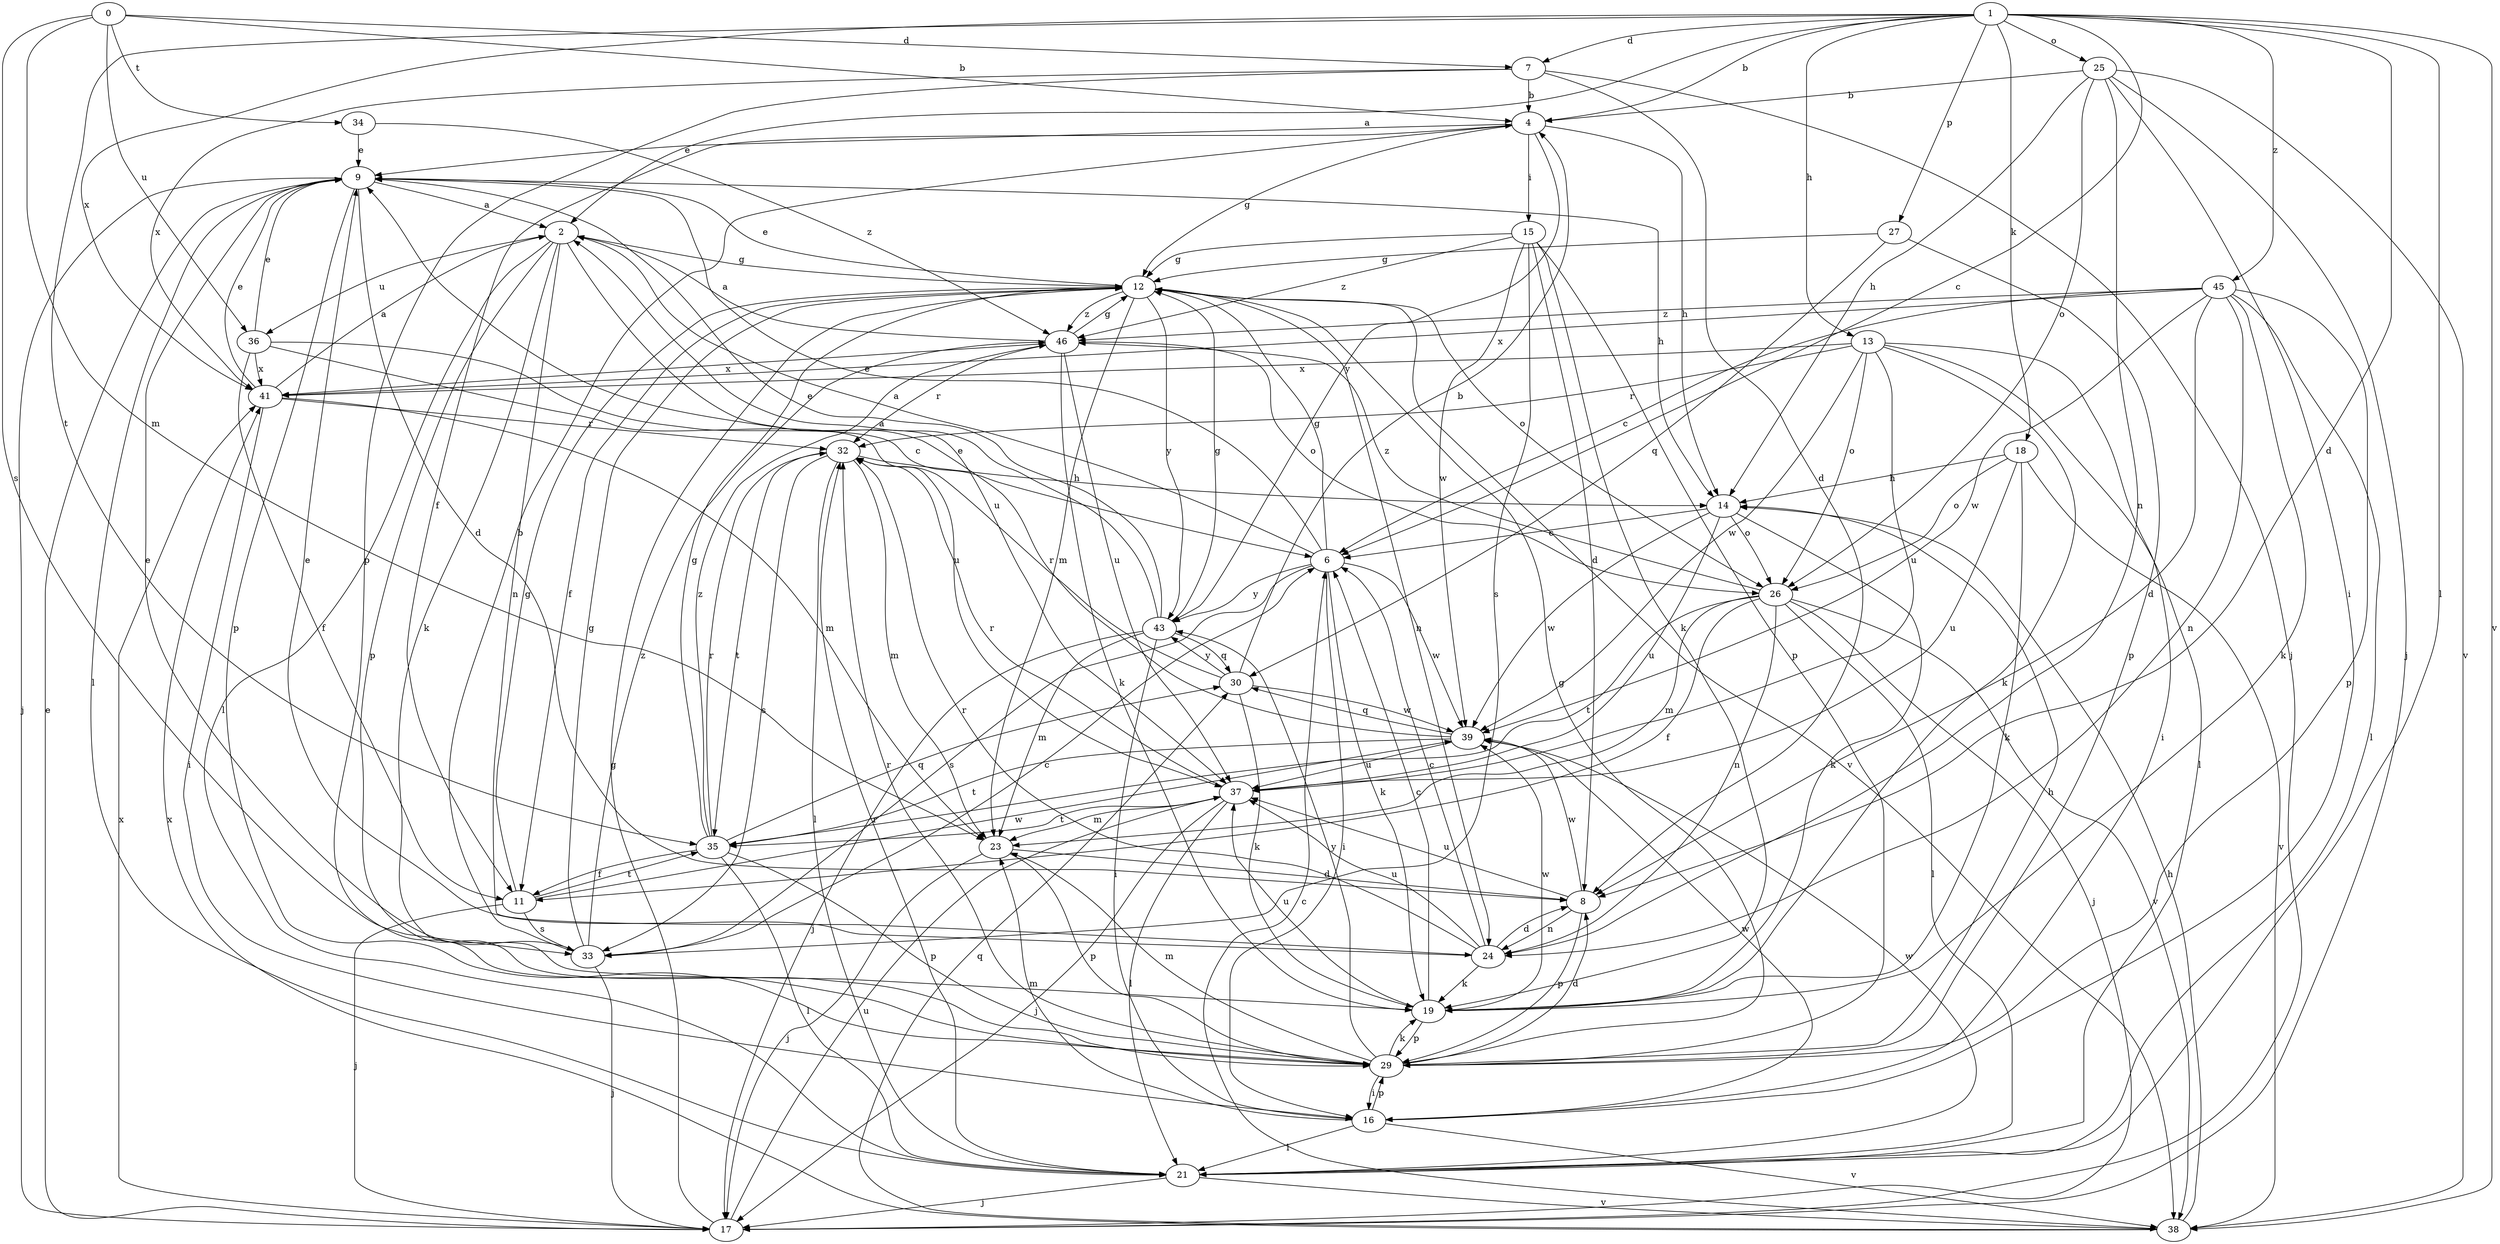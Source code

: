 strict digraph  {
0;
1;
2;
4;
6;
7;
8;
9;
11;
12;
13;
14;
15;
16;
17;
18;
19;
21;
23;
24;
25;
26;
27;
29;
30;
32;
33;
34;
35;
36;
37;
38;
39;
41;
43;
45;
46;
0 -> 4  [label=b];
0 -> 7  [label=d];
0 -> 23  [label=m];
0 -> 33  [label=s];
0 -> 34  [label=t];
0 -> 36  [label=u];
1 -> 2  [label=a];
1 -> 4  [label=b];
1 -> 6  [label=c];
1 -> 7  [label=d];
1 -> 8  [label=d];
1 -> 13  [label=h];
1 -> 18  [label=k];
1 -> 21  [label=l];
1 -> 25  [label=o];
1 -> 27  [label=p];
1 -> 35  [label=t];
1 -> 38  [label=v];
1 -> 41  [label=x];
1 -> 45  [label=z];
2 -> 12  [label=g];
2 -> 19  [label=k];
2 -> 21  [label=l];
2 -> 24  [label=n];
2 -> 29  [label=p];
2 -> 36  [label=u];
2 -> 37  [label=u];
4 -> 9  [label=e];
4 -> 11  [label=f];
4 -> 12  [label=g];
4 -> 14  [label=h];
4 -> 15  [label=i];
4 -> 43  [label=y];
6 -> 2  [label=a];
6 -> 9  [label=e];
6 -> 12  [label=g];
6 -> 16  [label=i];
6 -> 19  [label=k];
6 -> 33  [label=s];
6 -> 39  [label=w];
6 -> 43  [label=y];
7 -> 4  [label=b];
7 -> 8  [label=d];
7 -> 17  [label=j];
7 -> 29  [label=p];
7 -> 41  [label=x];
8 -> 24  [label=n];
8 -> 29  [label=p];
8 -> 37  [label=u];
8 -> 39  [label=w];
9 -> 2  [label=a];
9 -> 8  [label=d];
9 -> 14  [label=h];
9 -> 17  [label=j];
9 -> 21  [label=l];
9 -> 29  [label=p];
11 -> 12  [label=g];
11 -> 17  [label=j];
11 -> 33  [label=s];
11 -> 35  [label=t];
11 -> 39  [label=w];
12 -> 9  [label=e];
12 -> 11  [label=f];
12 -> 23  [label=m];
12 -> 24  [label=n];
12 -> 26  [label=o];
12 -> 38  [label=v];
12 -> 43  [label=y];
12 -> 46  [label=z];
13 -> 16  [label=i];
13 -> 19  [label=k];
13 -> 21  [label=l];
13 -> 26  [label=o];
13 -> 32  [label=r];
13 -> 37  [label=u];
13 -> 39  [label=w];
13 -> 41  [label=x];
14 -> 6  [label=c];
14 -> 19  [label=k];
14 -> 26  [label=o];
14 -> 37  [label=u];
14 -> 39  [label=w];
15 -> 8  [label=d];
15 -> 12  [label=g];
15 -> 19  [label=k];
15 -> 29  [label=p];
15 -> 33  [label=s];
15 -> 39  [label=w];
15 -> 46  [label=z];
16 -> 21  [label=l];
16 -> 23  [label=m];
16 -> 29  [label=p];
16 -> 38  [label=v];
16 -> 39  [label=w];
17 -> 9  [label=e];
17 -> 12  [label=g];
17 -> 37  [label=u];
17 -> 41  [label=x];
18 -> 14  [label=h];
18 -> 19  [label=k];
18 -> 26  [label=o];
18 -> 37  [label=u];
18 -> 38  [label=v];
19 -> 6  [label=c];
19 -> 29  [label=p];
19 -> 37  [label=u];
19 -> 39  [label=w];
21 -> 17  [label=j];
21 -> 32  [label=r];
21 -> 38  [label=v];
21 -> 39  [label=w];
23 -> 8  [label=d];
23 -> 17  [label=j];
23 -> 29  [label=p];
24 -> 6  [label=c];
24 -> 8  [label=d];
24 -> 9  [label=e];
24 -> 19  [label=k];
24 -> 32  [label=r];
24 -> 37  [label=u];
25 -> 4  [label=b];
25 -> 14  [label=h];
25 -> 16  [label=i];
25 -> 17  [label=j];
25 -> 24  [label=n];
25 -> 26  [label=o];
25 -> 38  [label=v];
26 -> 11  [label=f];
26 -> 17  [label=j];
26 -> 21  [label=l];
26 -> 23  [label=m];
26 -> 24  [label=n];
26 -> 35  [label=t];
26 -> 38  [label=v];
26 -> 46  [label=z];
27 -> 12  [label=g];
27 -> 29  [label=p];
27 -> 30  [label=q];
29 -> 8  [label=d];
29 -> 12  [label=g];
29 -> 14  [label=h];
29 -> 16  [label=i];
29 -> 19  [label=k];
29 -> 23  [label=m];
29 -> 32  [label=r];
29 -> 43  [label=y];
30 -> 4  [label=b];
30 -> 19  [label=k];
30 -> 32  [label=r];
30 -> 39  [label=w];
30 -> 43  [label=y];
32 -> 14  [label=h];
32 -> 21  [label=l];
32 -> 23  [label=m];
32 -> 33  [label=s];
32 -> 35  [label=t];
33 -> 4  [label=b];
33 -> 6  [label=c];
33 -> 9  [label=e];
33 -> 12  [label=g];
33 -> 17  [label=j];
33 -> 46  [label=z];
34 -> 9  [label=e];
34 -> 46  [label=z];
35 -> 11  [label=f];
35 -> 12  [label=g];
35 -> 21  [label=l];
35 -> 29  [label=p];
35 -> 30  [label=q];
35 -> 32  [label=r];
35 -> 46  [label=z];
36 -> 6  [label=c];
36 -> 9  [label=e];
36 -> 11  [label=f];
36 -> 37  [label=u];
36 -> 41  [label=x];
37 -> 17  [label=j];
37 -> 21  [label=l];
37 -> 23  [label=m];
37 -> 32  [label=r];
37 -> 35  [label=t];
38 -> 6  [label=c];
38 -> 14  [label=h];
38 -> 30  [label=q];
38 -> 41  [label=x];
39 -> 9  [label=e];
39 -> 30  [label=q];
39 -> 35  [label=t];
39 -> 37  [label=u];
41 -> 2  [label=a];
41 -> 9  [label=e];
41 -> 16  [label=i];
41 -> 23  [label=m];
41 -> 32  [label=r];
43 -> 2  [label=a];
43 -> 9  [label=e];
43 -> 12  [label=g];
43 -> 16  [label=i];
43 -> 17  [label=j];
43 -> 23  [label=m];
43 -> 30  [label=q];
45 -> 6  [label=c];
45 -> 8  [label=d];
45 -> 19  [label=k];
45 -> 21  [label=l];
45 -> 24  [label=n];
45 -> 29  [label=p];
45 -> 39  [label=w];
45 -> 41  [label=x];
45 -> 46  [label=z];
46 -> 2  [label=a];
46 -> 12  [label=g];
46 -> 19  [label=k];
46 -> 26  [label=o];
46 -> 32  [label=r];
46 -> 37  [label=u];
46 -> 41  [label=x];
}
